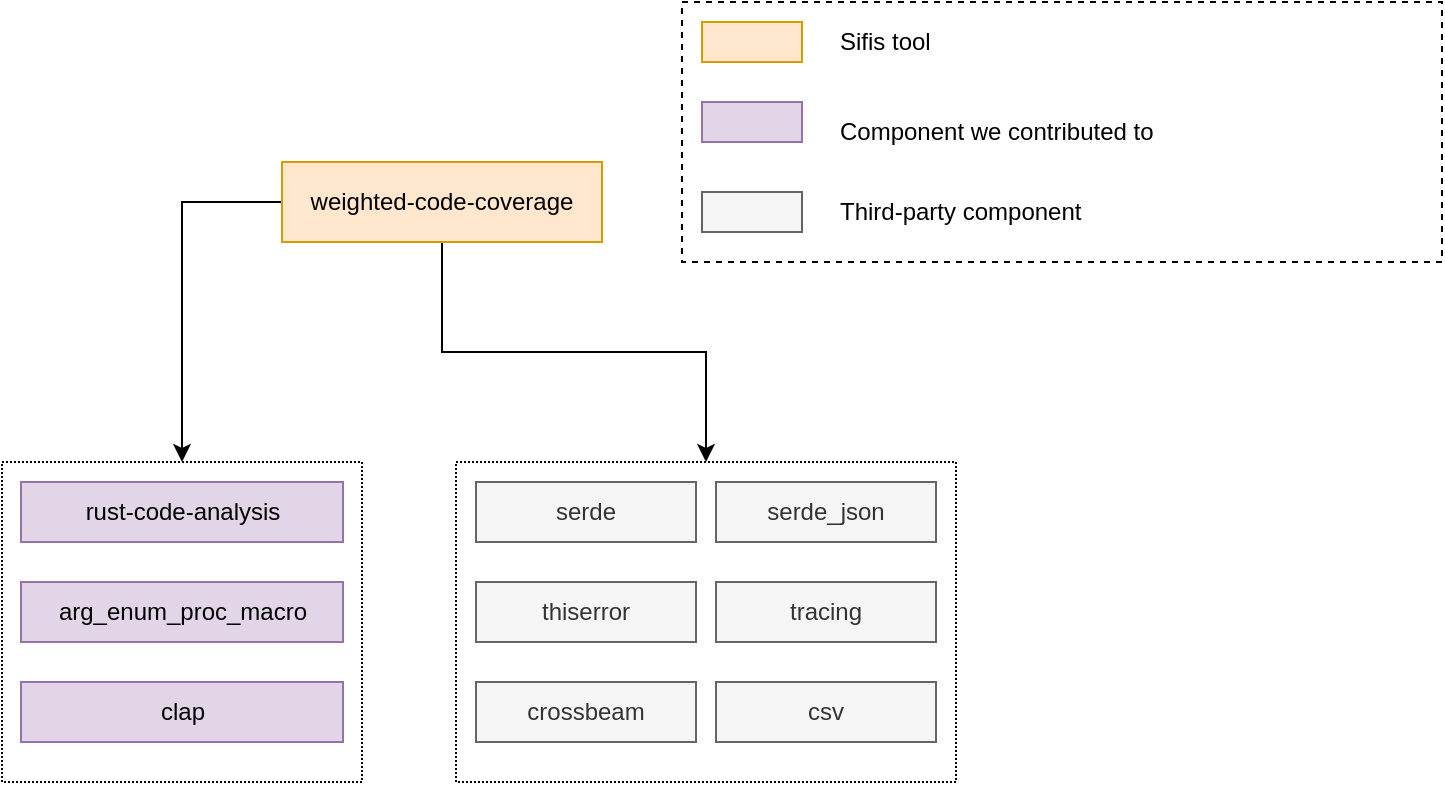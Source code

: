 <mxfile version="20.3.1" type="device"><diagram id="ftJq5Gx0GA-Aw0PAK08u" name="Page-1"><mxGraphModel dx="1422" dy="700" grid="1" gridSize="10" guides="1" tooltips="1" connect="1" arrows="1" fold="1" page="1" pageScale="1" pageWidth="827" pageHeight="1169" math="0" shadow="0"><root><mxCell id="0"/><mxCell id="1" parent="0"/><mxCell id="M9irUB0h2KHGSRAzB88L-9" value="" style="rounded=0;whiteSpace=wrap;html=1;fillColor=none;dashed=1;dashPattern=1 1;" parent="1" vertex="1"><mxGeometry x="40" y="480" width="180" height="160" as="geometry"/></mxCell><mxCell id="M9irUB0h2KHGSRAzB88L-11" value="" style="rounded=0;whiteSpace=wrap;html=1;fillColor=none;dashed=1;dashPattern=1 1;" parent="1" vertex="1"><mxGeometry x="267" y="480" width="250" height="160" as="geometry"/></mxCell><mxCell id="2d5rPYnU2d3fLlVKomKA-11" value="rust-code-analysis" style="rounded=0;whiteSpace=wrap;html=1;fillColor=#e1d5e7;strokeColor=#9673a6;" parent="1" vertex="1"><mxGeometry x="49.5" y="490" width="161" height="30" as="geometry"/></mxCell><mxCell id="2d5rPYnU2d3fLlVKomKA-12" value="serde" style="rounded=0;whiteSpace=wrap;html=1;fillColor=#f5f5f5;fontColor=#333333;strokeColor=#666666;" parent="1" vertex="1"><mxGeometry x="277" y="490" width="110" height="30" as="geometry"/></mxCell><mxCell id="2d5rPYnU2d3fLlVKomKA-13" value="serde_json" style="rounded=0;whiteSpace=wrap;html=1;fillColor=#f5f5f5;fontColor=#333333;strokeColor=#666666;" parent="1" vertex="1"><mxGeometry x="397" y="490" width="110" height="30" as="geometry"/></mxCell><mxCell id="2d5rPYnU2d3fLlVKomKA-14" value="tracing" style="rounded=0;whiteSpace=wrap;html=1;fillColor=#f5f5f5;fontColor=#333333;strokeColor=#666666;" parent="1" vertex="1"><mxGeometry x="397" y="540" width="110" height="30" as="geometry"/></mxCell><mxCell id="2d5rPYnU2d3fLlVKomKA-15" value="thiserror" style="rounded=0;whiteSpace=wrap;html=1;fillColor=#f5f5f5;fontColor=#333333;strokeColor=#666666;" parent="1" vertex="1"><mxGeometry x="277" y="540" width="110" height="30" as="geometry"/></mxCell><mxCell id="2d5rPYnU2d3fLlVKomKA-24" value="crossbeam" style="rounded=0;whiteSpace=wrap;html=1;fillColor=#f5f5f5;fontColor=#333333;strokeColor=#666666;" parent="1" vertex="1"><mxGeometry x="277" y="590" width="110" height="30" as="geometry"/></mxCell><mxCell id="xvNvad7jNfpvynQ2Yu9O-10" style="edgeStyle=orthogonalEdgeStyle;rounded=0;orthogonalLoop=1;jettySize=auto;html=1;exitX=0;exitY=0.5;exitDx=0;exitDy=0;entryX=0.5;entryY=0;entryDx=0;entryDy=0;" edge="1" parent="1" source="2d5rPYnU2d3fLlVKomKA-3" target="M9irUB0h2KHGSRAzB88L-9"><mxGeometry relative="1" as="geometry"/></mxCell><mxCell id="xvNvad7jNfpvynQ2Yu9O-11" style="edgeStyle=orthogonalEdgeStyle;rounded=0;orthogonalLoop=1;jettySize=auto;html=1;exitX=0.5;exitY=1;exitDx=0;exitDy=0;entryX=0.5;entryY=0;entryDx=0;entryDy=0;" edge="1" parent="1" source="2d5rPYnU2d3fLlVKomKA-3" target="M9irUB0h2KHGSRAzB88L-11"><mxGeometry relative="1" as="geometry"/></mxCell><mxCell id="2d5rPYnU2d3fLlVKomKA-3" value="weighted-code-coverage" style="rounded=0;whiteSpace=wrap;html=1;fillColor=#ffe6cc;strokeColor=#d79b00;flipV=1;flipH=0;container=0;" parent="1" vertex="1"><mxGeometry x="180" y="330" width="160" height="40" as="geometry"/></mxCell><mxCell id="xvNvad7jNfpvynQ2Yu9O-1" value="csv" style="rounded=0;whiteSpace=wrap;html=1;fillColor=#f5f5f5;fontColor=#333333;strokeColor=#666666;" vertex="1" parent="1"><mxGeometry x="397" y="590" width="110" height="30" as="geometry"/></mxCell><mxCell id="xvNvad7jNfpvynQ2Yu9O-4" value="arg_enum_proc_macro" style="rounded=0;whiteSpace=wrap;html=1;fillColor=#e1d5e7;strokeColor=#9673a6;" vertex="1" parent="1"><mxGeometry x="49.5" y="540" width="161" height="30" as="geometry"/></mxCell><mxCell id="xvNvad7jNfpvynQ2Yu9O-5" value="clap" style="rounded=0;whiteSpace=wrap;html=1;fillColor=#e1d5e7;strokeColor=#9673a6;" vertex="1" parent="1"><mxGeometry x="49.5" y="590" width="161" height="30" as="geometry"/></mxCell><mxCell id="xvNvad7jNfpvynQ2Yu9O-12" value="" style="group" vertex="1" connectable="0" parent="1"><mxGeometry x="380" y="250" width="380" height="130" as="geometry"/></mxCell><mxCell id="M9irUB0h2KHGSRAzB88L-33" value="" style="rounded=0;whiteSpace=wrap;html=1;dashed=1;fillColor=none;" parent="xvNvad7jNfpvynQ2Yu9O-12" vertex="1"><mxGeometry width="380" height="130" as="geometry"/></mxCell><mxCell id="M9irUB0h2KHGSRAzB88L-34" value="" style="rounded=0;whiteSpace=wrap;html=1;fillColor=#ffe6cc;strokeColor=#d79b00;" parent="xvNvad7jNfpvynQ2Yu9O-12" vertex="1"><mxGeometry x="10" y="10" width="50" height="20" as="geometry"/></mxCell><mxCell id="M9irUB0h2KHGSRAzB88L-35" value="Sifis tool" style="text;html=1;strokeColor=none;fillColor=none;align=left;verticalAlign=middle;whiteSpace=wrap;rounded=0;" parent="xvNvad7jNfpvynQ2Yu9O-12" vertex="1"><mxGeometry x="77" y="5" width="213" height="30" as="geometry"/></mxCell><mxCell id="M9irUB0h2KHGSRAzB88L-36" value="" style="rounded=0;whiteSpace=wrap;html=1;fillColor=#e1d5e7;strokeColor=#9673a6;" parent="xvNvad7jNfpvynQ2Yu9O-12" vertex="1"><mxGeometry x="10" y="50" width="50" height="20" as="geometry"/></mxCell><mxCell id="M9irUB0h2KHGSRAzB88L-37" value="Component we contributed to" style="text;html=1;strokeColor=none;fillColor=none;align=left;verticalAlign=middle;whiteSpace=wrap;rounded=0;" parent="xvNvad7jNfpvynQ2Yu9O-12" vertex="1"><mxGeometry x="77" y="50" width="213" height="30" as="geometry"/></mxCell><mxCell id="M9irUB0h2KHGSRAzB88L-38" value="" style="rounded=0;whiteSpace=wrap;html=1;fillColor=#f5f5f5;strokeColor=#666666;fontColor=#333333;" parent="xvNvad7jNfpvynQ2Yu9O-12" vertex="1"><mxGeometry x="10" y="95" width="50" height="20" as="geometry"/></mxCell><mxCell id="M9irUB0h2KHGSRAzB88L-39" value="Third-party component" style="text;html=1;strokeColor=none;fillColor=none;align=left;verticalAlign=middle;whiteSpace=wrap;rounded=0;" parent="xvNvad7jNfpvynQ2Yu9O-12" vertex="1"><mxGeometry x="77" y="90" width="283" height="30" as="geometry"/></mxCell></root></mxGraphModel></diagram></mxfile>